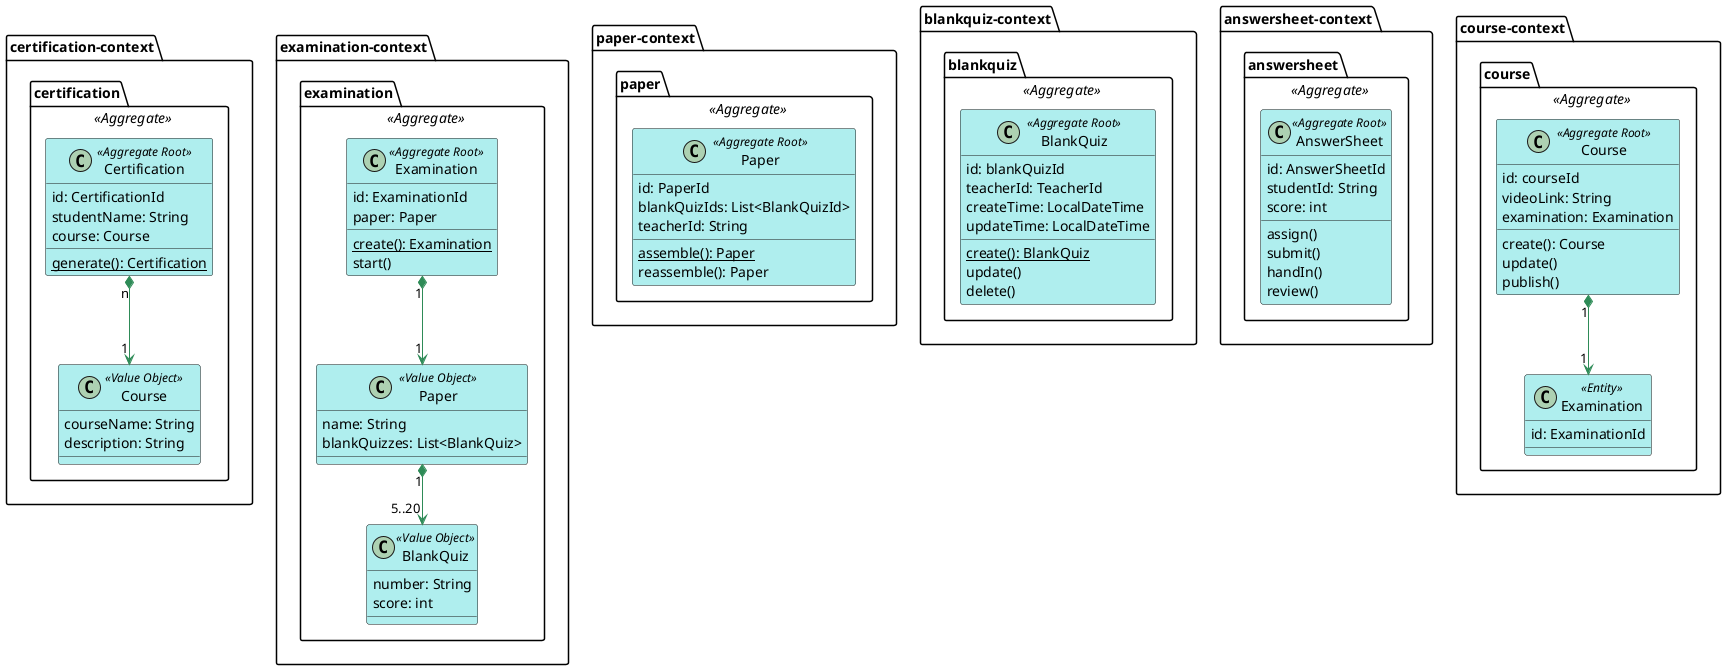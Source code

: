 @startuml
skinparam Shadowing false
skinparam class {
    BackgroundColor PaleTurquoise 
    ArrowColor SeaGreen
}

package certification-context {
    package certification <<Aggregate>> {
        class Certification <<Aggregate Root>> {
            id: CertificationId
            studentName: String
            course: Course
            {static} generate(): Certification
        }
        class "Course" as cc <<Value Object>> {
            courseName: String
            description: String
        }
        Certification "n" *--> "1" cc
    }
}

package examination-context {
    package examination <<Aggregate>> {
        class Examination <<Aggregate Root>> {
            id: ExaminationId
            paper: Paper
            {static} create(): Examination
            start()
        }
        class "Paper" as ep <<Value Object>> {
            name: String
            blankQuizzes: List<BlankQuiz>
        }
        class "BlankQuiz" as ebq <<Value Object>> {
            number: String
            score: int
        }
        Examination "1" *--> "1" ep
        ep "1" *--> "5..20" ebq
    }
}

package paper-context {
    package paper <<Aggregate>> {
        class Paper <<Aggregate Root>> {
            id: PaperId
            blankQuizIds: List<BlankQuizId>
            teacherId: String
            {static} assemble(): Paper
            reassemble(): Paper
        }
    }
}

package blankquiz-context {
    package blankquiz <<Aggregate>> {
        class BlankQuiz <<Aggregate Root>> {
            id: blankQuizId
            teacherId: TeacherId
            createTime: LocalDateTime
            updateTime: LocalDateTime
            {static} create(): BlankQuiz
            update()
            delete()
        }
    }
}

package answersheet-context {
    package answersheet <<Aggregate>> {
        class AnswerSheet <<Aggregate Root>> {
            id: AnswerSheetId
            studentId: String
            score: int
            assign()
            submit()
            handIn()
            review()
        }
    }
}

package course-context {
    package course <<Aggregate>> {
        class Course <<Aggregate Root>> {
            id: courseId
            videoLink: String
            examination: Examination
            create(): Course
            update()
            publish()
        }

        class "Examination" as ce <<Entity>> {
            id: ExaminationId
        }
        Course "1" *--> "1" ce
    }
}




' package examination {
'     package examination <<Aggregate>> {
'         class Examination <<Entity>> <<Aggregate Root>> {
'             id: ExaminationId
'             paperId: PaperId
'             createTime: LocalDateTime
'             startTime: LocalDateTime
'             endTime: LocalDateTime
'             answerSheetIds: List<AnswerSheetId>
'         }

'         interface ExaminationSpecification {
'             isSatisfiedBy(Examination examination): boolean
'         }
'         UniquePaperExaminationSpecification --|> ExaminationSpecification
'         class UniquePaperExaminationSpecification <<Value Object>> {
'             isSatisfiedBy(Examination examination): boolean 
'         }
'         OverTimeExaminationSpecification --|> ExaminationSpecification
'         class OverTimeExaminationSpecification <<Value Object>> {
'             isSatisfiedBy(Examination examination): boolean 
'         }
'         Examination --up[hidden] ExaminationSpecification
'         creatingExaminationService --up[hidden] Examination
'     }
' }

' package paper {
'     package paper <<Aggregate>> {
'         class Paper <<Entity>> <<Aggregate Root>> {
'             id: PaperId 
'             quizToReferenceAnswerMap: Map<Quiz, ReferenceAnswer>
'             score(AnswerSheet answerSheet): BigDecimal
'         }
'         Paper ..> AnswerSheet
'         class AnswerSheet <<Value Object>> {
'             quizToAnswerMap: Map<Quiz, Answer>
'         }
'         Paper --> ReferenceAnswer
'         class ReferenceAnswer <<Value Object>>
'         ReferenceAnswer --|> Answer
'         Paper ..> Answer
'         class Answer <<Value Object>> {
'             value: String 
'         }
'         Paper --> Quiz
'         class Quiz <<Value Object>> {
'             description: String 
'             score: Long 
'         }
'         Paper --up[hidden] PaperSpecification
'         interface PaperSpecification {
'             isSatisfiedBy(Paper paper): boolean 
'         }
'         QuizCountPaperSpecification --|> PaperSpecification
'         class QuizCountPaperSpecification <<Value Object>> {
'             isSatisfiedBy(Paper paper): boolean
'         }
'         TotalScorePaperSpecification --|> PaperSpecification
'         class TotalScorePaperSpecification <<Value Object>> {
'             isSatisfiedBy(Paper paper): boolean 
'         }
'         DuplicateQuizPaperSpecification --|> PaperSpecification
'         class DuplicateQuizPaperSpecification <<Value Object>> {
'             isSatisfiedBy(Paper paper): boolean 
'         }
'         class BlankQuiz <<Value Object>>
'         class Quiz <<Value Object>> {
'             score: Long 
'             description: string
'         }
'         BlankQuiz -up-|> Quiz
'     }
' }
@enduml